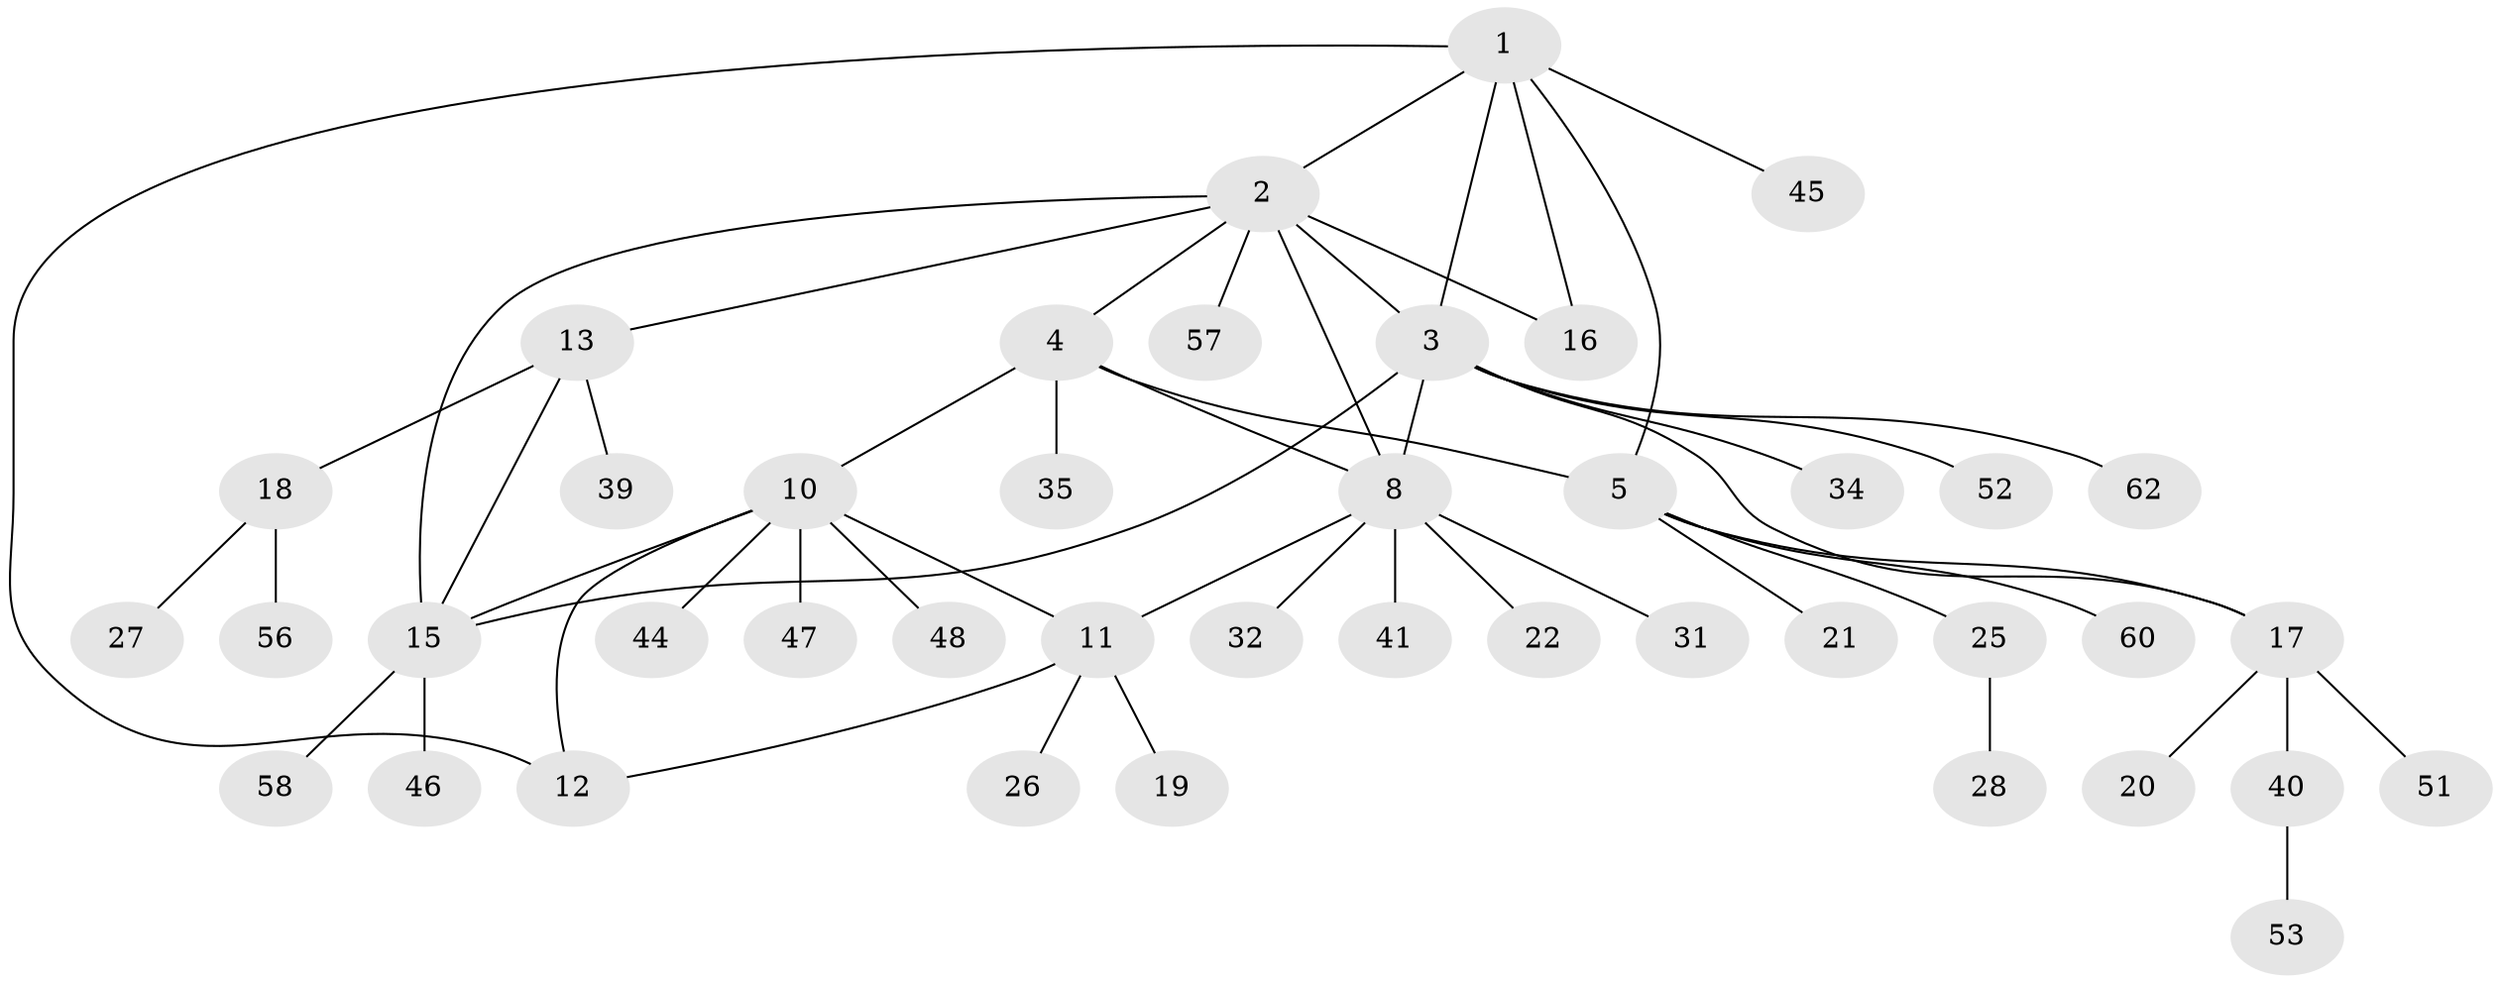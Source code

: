 // original degree distribution, {7: 0.04838709677419355, 4: 0.0967741935483871, 5: 0.03225806451612903, 6: 0.08064516129032258, 8: 0.016129032258064516, 2: 0.16129032258064516, 1: 0.5483870967741935, 3: 0.016129032258064516}
// Generated by graph-tools (version 1.1) at 2025/11/02/27/25 16:11:29]
// undirected, 42 vertices, 53 edges
graph export_dot {
graph [start="1"]
  node [color=gray90,style=filled];
  1 [super="+23"];
  2 [super="+14"];
  3 [super="+7"];
  4 [super="+6"];
  5 [super="+33"];
  8 [super="+9"];
  10 [super="+30"];
  11 [super="+55"];
  12 [super="+59"];
  13 [super="+38"];
  15 [super="+24"];
  16;
  17 [super="+42"];
  18 [super="+36"];
  19;
  20 [super="+49"];
  21;
  22;
  25 [super="+29"];
  26 [super="+43"];
  27;
  28;
  31;
  32 [super="+50"];
  34;
  35 [super="+37"];
  39;
  40;
  41;
  44;
  45;
  46;
  47;
  48;
  51;
  52 [super="+54"];
  53 [super="+61"];
  56;
  57;
  58;
  60;
  62;
  1 -- 2;
  1 -- 3;
  1 -- 5;
  1 -- 12;
  1 -- 16;
  1 -- 45;
  2 -- 3;
  2 -- 57;
  2 -- 16;
  2 -- 13;
  2 -- 15;
  2 -- 8;
  2 -- 4;
  3 -- 34;
  3 -- 52;
  3 -- 17;
  3 -- 62;
  3 -- 8 [weight=2];
  3 -- 15;
  4 -- 5 [weight=2];
  4 -- 10;
  4 -- 35;
  4 -- 8;
  5 -- 21;
  5 -- 25;
  5 -- 60;
  5 -- 17;
  8 -- 11;
  8 -- 32;
  8 -- 22;
  8 -- 41;
  8 -- 31;
  10 -- 11;
  10 -- 12;
  10 -- 15;
  10 -- 44;
  10 -- 47;
  10 -- 48;
  11 -- 12;
  11 -- 19;
  11 -- 26;
  13 -- 15;
  13 -- 18;
  13 -- 39;
  15 -- 46;
  15 -- 58;
  17 -- 20;
  17 -- 40;
  17 -- 51;
  18 -- 27;
  18 -- 56;
  25 -- 28;
  40 -- 53;
}
